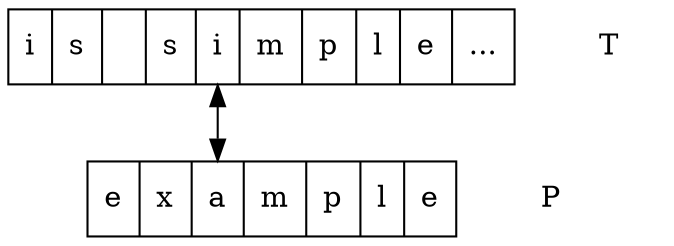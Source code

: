 digraph G{
	node[shape=record]
    w[label="<h> i|s| |s|<r> i|m|p|l|e|..."];
    T[shape=plaintext];
    p[label="<h> e|x|<r> a|m|p|l|e"];
    P[shape=plaintext];
    //w:h->p:h[style=invis];
    w:r->p:r[dir=both];
    {rank=same w T}
    {rank=same p P}
}

